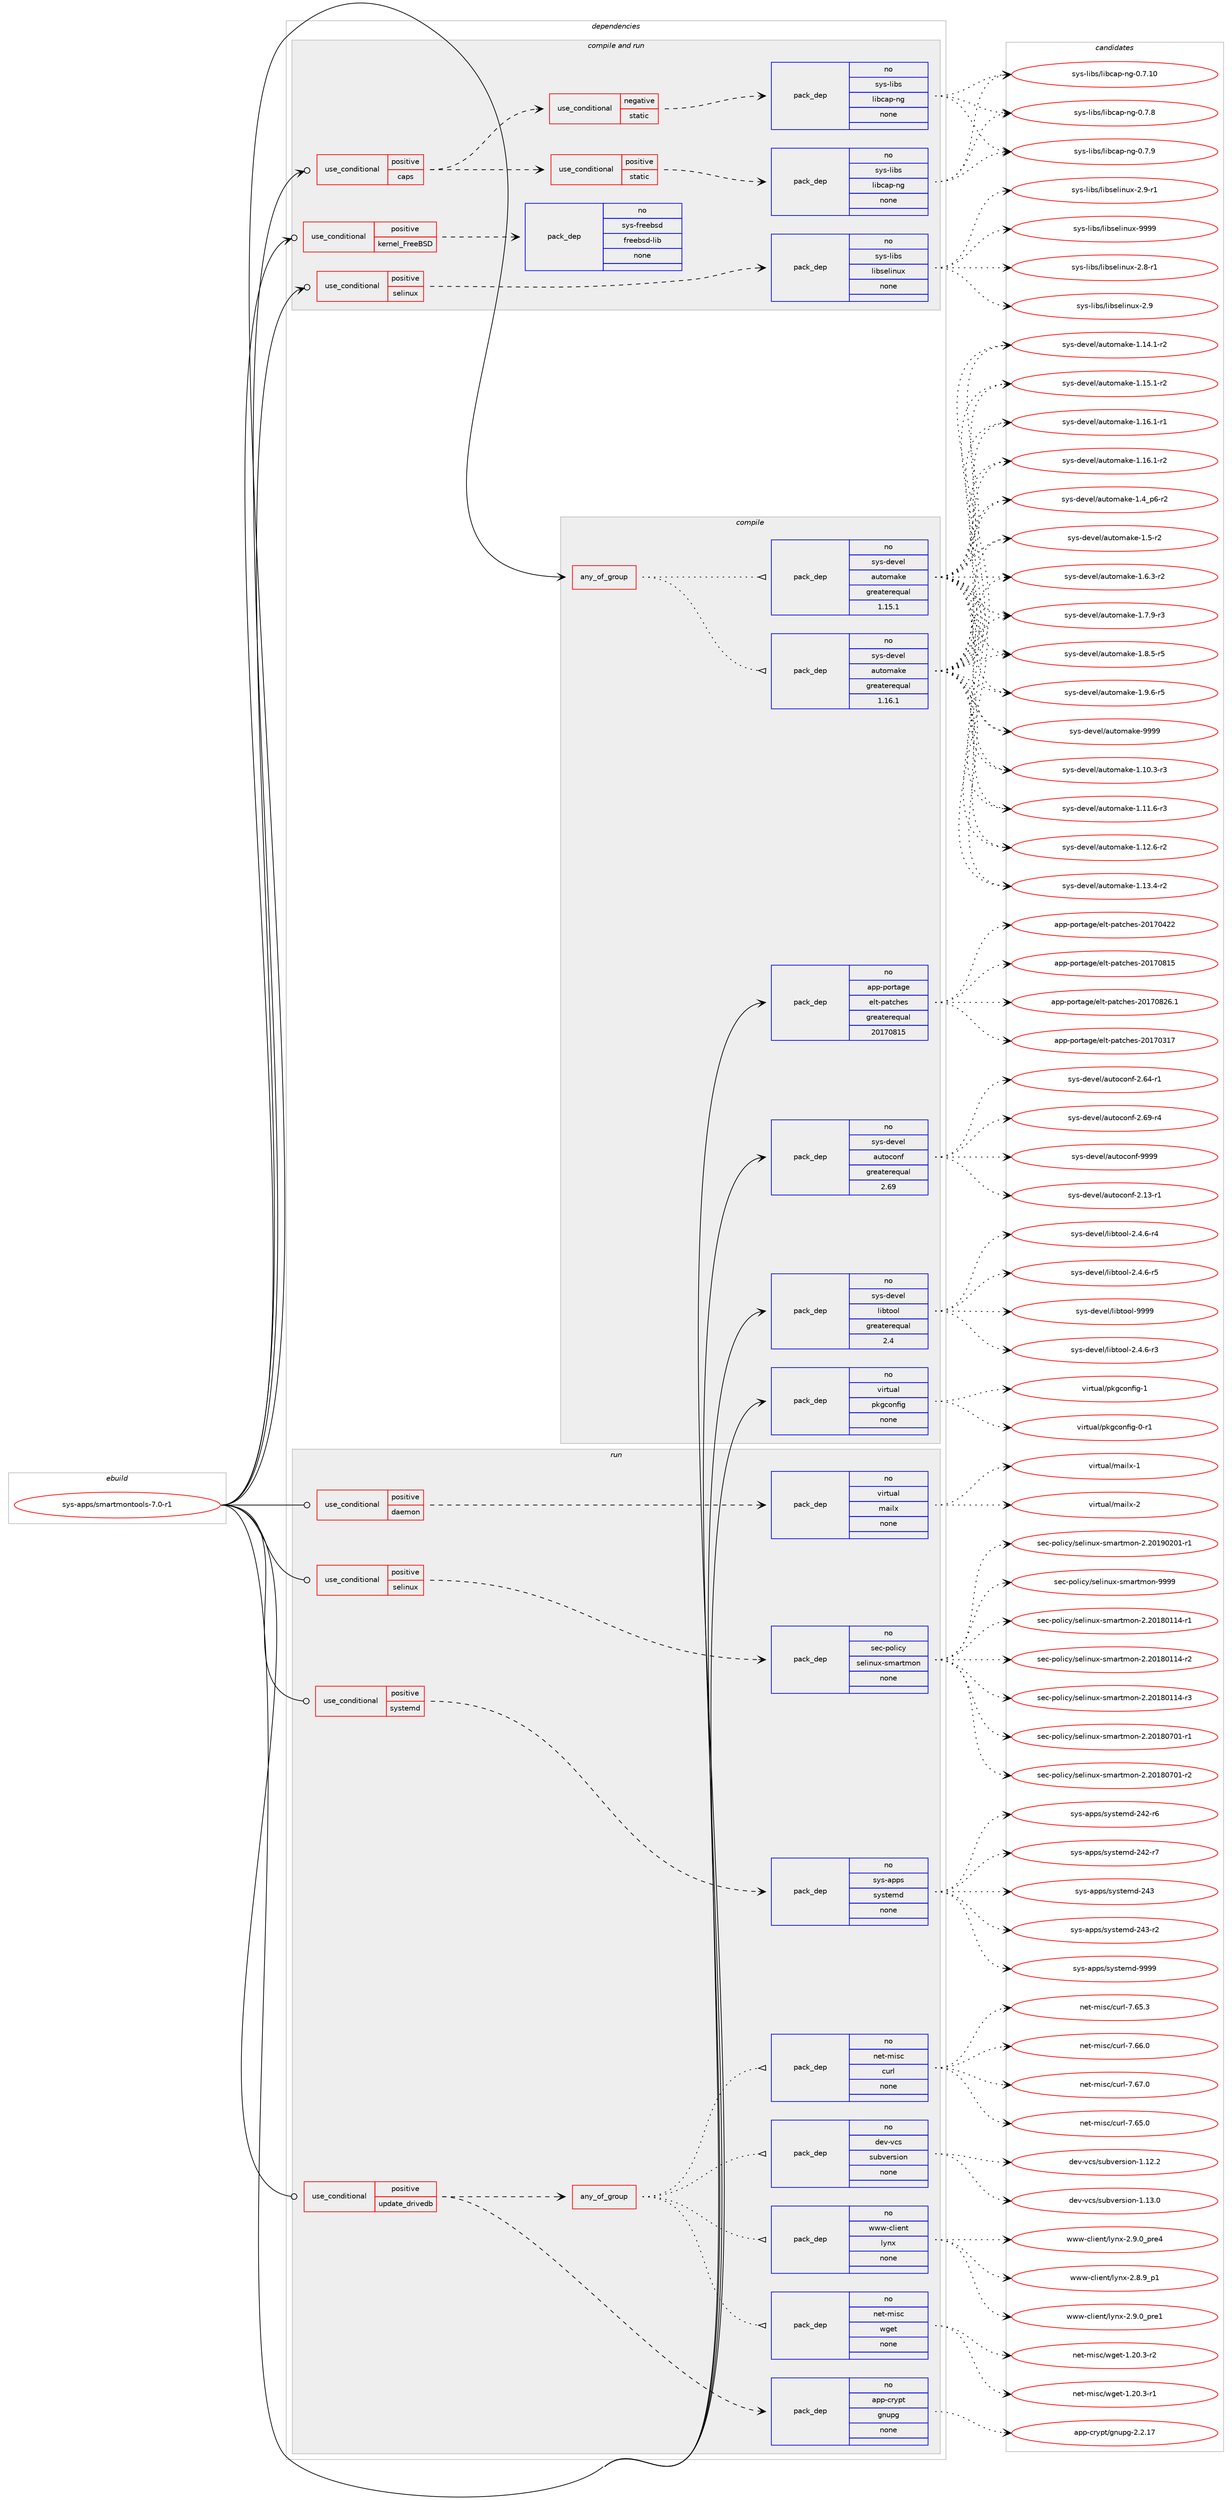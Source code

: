digraph prolog {

# *************
# Graph options
# *************

newrank=true;
concentrate=true;
compound=true;
graph [rankdir=LR,fontname=Helvetica,fontsize=10,ranksep=1.5];#, ranksep=2.5, nodesep=0.2];
edge  [arrowhead=vee];
node  [fontname=Helvetica,fontsize=10];

# **********
# The ebuild
# **********

subgraph cluster_leftcol {
color=gray;
rank=same;
label=<<i>ebuild</i>>;
id [label="sys-apps/smartmontools-7.0-r1", color=red, width=4, href="../sys-apps/smartmontools-7.0-r1.svg"];
}

# ****************
# The dependencies
# ****************

subgraph cluster_midcol {
color=gray;
label=<<i>dependencies</i>>;
subgraph cluster_compile {
fillcolor="#eeeeee";
style=filled;
label=<<i>compile</i>>;
subgraph any14857 {
dependency878030 [label=<<TABLE BORDER="0" CELLBORDER="1" CELLSPACING="0" CELLPADDING="4"><TR><TD CELLPADDING="10">any_of_group</TD></TR></TABLE>>, shape=none, color=red];subgraph pack651110 {
dependency878031 [label=<<TABLE BORDER="0" CELLBORDER="1" CELLSPACING="0" CELLPADDING="4" WIDTH="220"><TR><TD ROWSPAN="6" CELLPADDING="30">pack_dep</TD></TR><TR><TD WIDTH="110">no</TD></TR><TR><TD>sys-devel</TD></TR><TR><TD>automake</TD></TR><TR><TD>greaterequal</TD></TR><TR><TD>1.16.1</TD></TR></TABLE>>, shape=none, color=blue];
}
dependency878030:e -> dependency878031:w [weight=20,style="dotted",arrowhead="oinv"];
subgraph pack651111 {
dependency878032 [label=<<TABLE BORDER="0" CELLBORDER="1" CELLSPACING="0" CELLPADDING="4" WIDTH="220"><TR><TD ROWSPAN="6" CELLPADDING="30">pack_dep</TD></TR><TR><TD WIDTH="110">no</TD></TR><TR><TD>sys-devel</TD></TR><TR><TD>automake</TD></TR><TR><TD>greaterequal</TD></TR><TR><TD>1.15.1</TD></TR></TABLE>>, shape=none, color=blue];
}
dependency878030:e -> dependency878032:w [weight=20,style="dotted",arrowhead="oinv"];
}
id:e -> dependency878030:w [weight=20,style="solid",arrowhead="vee"];
subgraph pack651112 {
dependency878033 [label=<<TABLE BORDER="0" CELLBORDER="1" CELLSPACING="0" CELLPADDING="4" WIDTH="220"><TR><TD ROWSPAN="6" CELLPADDING="30">pack_dep</TD></TR><TR><TD WIDTH="110">no</TD></TR><TR><TD>app-portage</TD></TR><TR><TD>elt-patches</TD></TR><TR><TD>greaterequal</TD></TR><TR><TD>20170815</TD></TR></TABLE>>, shape=none, color=blue];
}
id:e -> dependency878033:w [weight=20,style="solid",arrowhead="vee"];
subgraph pack651113 {
dependency878034 [label=<<TABLE BORDER="0" CELLBORDER="1" CELLSPACING="0" CELLPADDING="4" WIDTH="220"><TR><TD ROWSPAN="6" CELLPADDING="30">pack_dep</TD></TR><TR><TD WIDTH="110">no</TD></TR><TR><TD>sys-devel</TD></TR><TR><TD>autoconf</TD></TR><TR><TD>greaterequal</TD></TR><TR><TD>2.69</TD></TR></TABLE>>, shape=none, color=blue];
}
id:e -> dependency878034:w [weight=20,style="solid",arrowhead="vee"];
subgraph pack651114 {
dependency878035 [label=<<TABLE BORDER="0" CELLBORDER="1" CELLSPACING="0" CELLPADDING="4" WIDTH="220"><TR><TD ROWSPAN="6" CELLPADDING="30">pack_dep</TD></TR><TR><TD WIDTH="110">no</TD></TR><TR><TD>sys-devel</TD></TR><TR><TD>libtool</TD></TR><TR><TD>greaterequal</TD></TR><TR><TD>2.4</TD></TR></TABLE>>, shape=none, color=blue];
}
id:e -> dependency878035:w [weight=20,style="solid",arrowhead="vee"];
subgraph pack651115 {
dependency878036 [label=<<TABLE BORDER="0" CELLBORDER="1" CELLSPACING="0" CELLPADDING="4" WIDTH="220"><TR><TD ROWSPAN="6" CELLPADDING="30">pack_dep</TD></TR><TR><TD WIDTH="110">no</TD></TR><TR><TD>virtual</TD></TR><TR><TD>pkgconfig</TD></TR><TR><TD>none</TD></TR><TR><TD></TD></TR></TABLE>>, shape=none, color=blue];
}
id:e -> dependency878036:w [weight=20,style="solid",arrowhead="vee"];
}
subgraph cluster_compileandrun {
fillcolor="#eeeeee";
style=filled;
label=<<i>compile and run</i>>;
subgraph cond211540 {
dependency878037 [label=<<TABLE BORDER="0" CELLBORDER="1" CELLSPACING="0" CELLPADDING="4"><TR><TD ROWSPAN="3" CELLPADDING="10">use_conditional</TD></TR><TR><TD>positive</TD></TR><TR><TD>caps</TD></TR></TABLE>>, shape=none, color=red];
subgraph cond211541 {
dependency878038 [label=<<TABLE BORDER="0" CELLBORDER="1" CELLSPACING="0" CELLPADDING="4"><TR><TD ROWSPAN="3" CELLPADDING="10">use_conditional</TD></TR><TR><TD>positive</TD></TR><TR><TD>static</TD></TR></TABLE>>, shape=none, color=red];
subgraph pack651116 {
dependency878039 [label=<<TABLE BORDER="0" CELLBORDER="1" CELLSPACING="0" CELLPADDING="4" WIDTH="220"><TR><TD ROWSPAN="6" CELLPADDING="30">pack_dep</TD></TR><TR><TD WIDTH="110">no</TD></TR><TR><TD>sys-libs</TD></TR><TR><TD>libcap-ng</TD></TR><TR><TD>none</TD></TR><TR><TD></TD></TR></TABLE>>, shape=none, color=blue];
}
dependency878038:e -> dependency878039:w [weight=20,style="dashed",arrowhead="vee"];
}
dependency878037:e -> dependency878038:w [weight=20,style="dashed",arrowhead="vee"];
subgraph cond211542 {
dependency878040 [label=<<TABLE BORDER="0" CELLBORDER="1" CELLSPACING="0" CELLPADDING="4"><TR><TD ROWSPAN="3" CELLPADDING="10">use_conditional</TD></TR><TR><TD>negative</TD></TR><TR><TD>static</TD></TR></TABLE>>, shape=none, color=red];
subgraph pack651117 {
dependency878041 [label=<<TABLE BORDER="0" CELLBORDER="1" CELLSPACING="0" CELLPADDING="4" WIDTH="220"><TR><TD ROWSPAN="6" CELLPADDING="30">pack_dep</TD></TR><TR><TD WIDTH="110">no</TD></TR><TR><TD>sys-libs</TD></TR><TR><TD>libcap-ng</TD></TR><TR><TD>none</TD></TR><TR><TD></TD></TR></TABLE>>, shape=none, color=blue];
}
dependency878040:e -> dependency878041:w [weight=20,style="dashed",arrowhead="vee"];
}
dependency878037:e -> dependency878040:w [weight=20,style="dashed",arrowhead="vee"];
}
id:e -> dependency878037:w [weight=20,style="solid",arrowhead="odotvee"];
subgraph cond211543 {
dependency878042 [label=<<TABLE BORDER="0" CELLBORDER="1" CELLSPACING="0" CELLPADDING="4"><TR><TD ROWSPAN="3" CELLPADDING="10">use_conditional</TD></TR><TR><TD>positive</TD></TR><TR><TD>kernel_FreeBSD</TD></TR></TABLE>>, shape=none, color=red];
subgraph pack651118 {
dependency878043 [label=<<TABLE BORDER="0" CELLBORDER="1" CELLSPACING="0" CELLPADDING="4" WIDTH="220"><TR><TD ROWSPAN="6" CELLPADDING="30">pack_dep</TD></TR><TR><TD WIDTH="110">no</TD></TR><TR><TD>sys-freebsd</TD></TR><TR><TD>freebsd-lib</TD></TR><TR><TD>none</TD></TR><TR><TD></TD></TR></TABLE>>, shape=none, color=blue];
}
dependency878042:e -> dependency878043:w [weight=20,style="dashed",arrowhead="vee"];
}
id:e -> dependency878042:w [weight=20,style="solid",arrowhead="odotvee"];
subgraph cond211544 {
dependency878044 [label=<<TABLE BORDER="0" CELLBORDER="1" CELLSPACING="0" CELLPADDING="4"><TR><TD ROWSPAN="3" CELLPADDING="10">use_conditional</TD></TR><TR><TD>positive</TD></TR><TR><TD>selinux</TD></TR></TABLE>>, shape=none, color=red];
subgraph pack651119 {
dependency878045 [label=<<TABLE BORDER="0" CELLBORDER="1" CELLSPACING="0" CELLPADDING="4" WIDTH="220"><TR><TD ROWSPAN="6" CELLPADDING="30">pack_dep</TD></TR><TR><TD WIDTH="110">no</TD></TR><TR><TD>sys-libs</TD></TR><TR><TD>libselinux</TD></TR><TR><TD>none</TD></TR><TR><TD></TD></TR></TABLE>>, shape=none, color=blue];
}
dependency878044:e -> dependency878045:w [weight=20,style="dashed",arrowhead="vee"];
}
id:e -> dependency878044:w [weight=20,style="solid",arrowhead="odotvee"];
}
subgraph cluster_run {
fillcolor="#eeeeee";
style=filled;
label=<<i>run</i>>;
subgraph cond211545 {
dependency878046 [label=<<TABLE BORDER="0" CELLBORDER="1" CELLSPACING="0" CELLPADDING="4"><TR><TD ROWSPAN="3" CELLPADDING="10">use_conditional</TD></TR><TR><TD>positive</TD></TR><TR><TD>daemon</TD></TR></TABLE>>, shape=none, color=red];
subgraph pack651120 {
dependency878047 [label=<<TABLE BORDER="0" CELLBORDER="1" CELLSPACING="0" CELLPADDING="4" WIDTH="220"><TR><TD ROWSPAN="6" CELLPADDING="30">pack_dep</TD></TR><TR><TD WIDTH="110">no</TD></TR><TR><TD>virtual</TD></TR><TR><TD>mailx</TD></TR><TR><TD>none</TD></TR><TR><TD></TD></TR></TABLE>>, shape=none, color=blue];
}
dependency878046:e -> dependency878047:w [weight=20,style="dashed",arrowhead="vee"];
}
id:e -> dependency878046:w [weight=20,style="solid",arrowhead="odot"];
subgraph cond211546 {
dependency878048 [label=<<TABLE BORDER="0" CELLBORDER="1" CELLSPACING="0" CELLPADDING="4"><TR><TD ROWSPAN="3" CELLPADDING="10">use_conditional</TD></TR><TR><TD>positive</TD></TR><TR><TD>selinux</TD></TR></TABLE>>, shape=none, color=red];
subgraph pack651121 {
dependency878049 [label=<<TABLE BORDER="0" CELLBORDER="1" CELLSPACING="0" CELLPADDING="4" WIDTH="220"><TR><TD ROWSPAN="6" CELLPADDING="30">pack_dep</TD></TR><TR><TD WIDTH="110">no</TD></TR><TR><TD>sec-policy</TD></TR><TR><TD>selinux-smartmon</TD></TR><TR><TD>none</TD></TR><TR><TD></TD></TR></TABLE>>, shape=none, color=blue];
}
dependency878048:e -> dependency878049:w [weight=20,style="dashed",arrowhead="vee"];
}
id:e -> dependency878048:w [weight=20,style="solid",arrowhead="odot"];
subgraph cond211547 {
dependency878050 [label=<<TABLE BORDER="0" CELLBORDER="1" CELLSPACING="0" CELLPADDING="4"><TR><TD ROWSPAN="3" CELLPADDING="10">use_conditional</TD></TR><TR><TD>positive</TD></TR><TR><TD>systemd</TD></TR></TABLE>>, shape=none, color=red];
subgraph pack651122 {
dependency878051 [label=<<TABLE BORDER="0" CELLBORDER="1" CELLSPACING="0" CELLPADDING="4" WIDTH="220"><TR><TD ROWSPAN="6" CELLPADDING="30">pack_dep</TD></TR><TR><TD WIDTH="110">no</TD></TR><TR><TD>sys-apps</TD></TR><TR><TD>systemd</TD></TR><TR><TD>none</TD></TR><TR><TD></TD></TR></TABLE>>, shape=none, color=blue];
}
dependency878050:e -> dependency878051:w [weight=20,style="dashed",arrowhead="vee"];
}
id:e -> dependency878050:w [weight=20,style="solid",arrowhead="odot"];
subgraph cond211548 {
dependency878052 [label=<<TABLE BORDER="0" CELLBORDER="1" CELLSPACING="0" CELLPADDING="4"><TR><TD ROWSPAN="3" CELLPADDING="10">use_conditional</TD></TR><TR><TD>positive</TD></TR><TR><TD>update_drivedb</TD></TR></TABLE>>, shape=none, color=red];
subgraph pack651123 {
dependency878053 [label=<<TABLE BORDER="0" CELLBORDER="1" CELLSPACING="0" CELLPADDING="4" WIDTH="220"><TR><TD ROWSPAN="6" CELLPADDING="30">pack_dep</TD></TR><TR><TD WIDTH="110">no</TD></TR><TR><TD>app-crypt</TD></TR><TR><TD>gnupg</TD></TR><TR><TD>none</TD></TR><TR><TD></TD></TR></TABLE>>, shape=none, color=blue];
}
dependency878052:e -> dependency878053:w [weight=20,style="dashed",arrowhead="vee"];
subgraph any14858 {
dependency878054 [label=<<TABLE BORDER="0" CELLBORDER="1" CELLSPACING="0" CELLPADDING="4"><TR><TD CELLPADDING="10">any_of_group</TD></TR></TABLE>>, shape=none, color=red];subgraph pack651124 {
dependency878055 [label=<<TABLE BORDER="0" CELLBORDER="1" CELLSPACING="0" CELLPADDING="4" WIDTH="220"><TR><TD ROWSPAN="6" CELLPADDING="30">pack_dep</TD></TR><TR><TD WIDTH="110">no</TD></TR><TR><TD>net-misc</TD></TR><TR><TD>curl</TD></TR><TR><TD>none</TD></TR><TR><TD></TD></TR></TABLE>>, shape=none, color=blue];
}
dependency878054:e -> dependency878055:w [weight=20,style="dotted",arrowhead="oinv"];
subgraph pack651125 {
dependency878056 [label=<<TABLE BORDER="0" CELLBORDER="1" CELLSPACING="0" CELLPADDING="4" WIDTH="220"><TR><TD ROWSPAN="6" CELLPADDING="30">pack_dep</TD></TR><TR><TD WIDTH="110">no</TD></TR><TR><TD>net-misc</TD></TR><TR><TD>wget</TD></TR><TR><TD>none</TD></TR><TR><TD></TD></TR></TABLE>>, shape=none, color=blue];
}
dependency878054:e -> dependency878056:w [weight=20,style="dotted",arrowhead="oinv"];
subgraph pack651126 {
dependency878057 [label=<<TABLE BORDER="0" CELLBORDER="1" CELLSPACING="0" CELLPADDING="4" WIDTH="220"><TR><TD ROWSPAN="6" CELLPADDING="30">pack_dep</TD></TR><TR><TD WIDTH="110">no</TD></TR><TR><TD>www-client</TD></TR><TR><TD>lynx</TD></TR><TR><TD>none</TD></TR><TR><TD></TD></TR></TABLE>>, shape=none, color=blue];
}
dependency878054:e -> dependency878057:w [weight=20,style="dotted",arrowhead="oinv"];
subgraph pack651127 {
dependency878058 [label=<<TABLE BORDER="0" CELLBORDER="1" CELLSPACING="0" CELLPADDING="4" WIDTH="220"><TR><TD ROWSPAN="6" CELLPADDING="30">pack_dep</TD></TR><TR><TD WIDTH="110">no</TD></TR><TR><TD>dev-vcs</TD></TR><TR><TD>subversion</TD></TR><TR><TD>none</TD></TR><TR><TD></TD></TR></TABLE>>, shape=none, color=blue];
}
dependency878054:e -> dependency878058:w [weight=20,style="dotted",arrowhead="oinv"];
}
dependency878052:e -> dependency878054:w [weight=20,style="dashed",arrowhead="vee"];
}
id:e -> dependency878052:w [weight=20,style="solid",arrowhead="odot"];
}
}

# **************
# The candidates
# **************

subgraph cluster_choices {
rank=same;
color=gray;
label=<<i>candidates</i>>;

subgraph choice651110 {
color=black;
nodesep=1;
choice11512111545100101118101108479711711611110997107101454946494846514511451 [label="sys-devel/automake-1.10.3-r3", color=red, width=4,href="../sys-devel/automake-1.10.3-r3.svg"];
choice11512111545100101118101108479711711611110997107101454946494946544511451 [label="sys-devel/automake-1.11.6-r3", color=red, width=4,href="../sys-devel/automake-1.11.6-r3.svg"];
choice11512111545100101118101108479711711611110997107101454946495046544511450 [label="sys-devel/automake-1.12.6-r2", color=red, width=4,href="../sys-devel/automake-1.12.6-r2.svg"];
choice11512111545100101118101108479711711611110997107101454946495146524511450 [label="sys-devel/automake-1.13.4-r2", color=red, width=4,href="../sys-devel/automake-1.13.4-r2.svg"];
choice11512111545100101118101108479711711611110997107101454946495246494511450 [label="sys-devel/automake-1.14.1-r2", color=red, width=4,href="../sys-devel/automake-1.14.1-r2.svg"];
choice11512111545100101118101108479711711611110997107101454946495346494511450 [label="sys-devel/automake-1.15.1-r2", color=red, width=4,href="../sys-devel/automake-1.15.1-r2.svg"];
choice11512111545100101118101108479711711611110997107101454946495446494511449 [label="sys-devel/automake-1.16.1-r1", color=red, width=4,href="../sys-devel/automake-1.16.1-r1.svg"];
choice11512111545100101118101108479711711611110997107101454946495446494511450 [label="sys-devel/automake-1.16.1-r2", color=red, width=4,href="../sys-devel/automake-1.16.1-r2.svg"];
choice115121115451001011181011084797117116111109971071014549465295112544511450 [label="sys-devel/automake-1.4_p6-r2", color=red, width=4,href="../sys-devel/automake-1.4_p6-r2.svg"];
choice11512111545100101118101108479711711611110997107101454946534511450 [label="sys-devel/automake-1.5-r2", color=red, width=4,href="../sys-devel/automake-1.5-r2.svg"];
choice115121115451001011181011084797117116111109971071014549465446514511450 [label="sys-devel/automake-1.6.3-r2", color=red, width=4,href="../sys-devel/automake-1.6.3-r2.svg"];
choice115121115451001011181011084797117116111109971071014549465546574511451 [label="sys-devel/automake-1.7.9-r3", color=red, width=4,href="../sys-devel/automake-1.7.9-r3.svg"];
choice115121115451001011181011084797117116111109971071014549465646534511453 [label="sys-devel/automake-1.8.5-r5", color=red, width=4,href="../sys-devel/automake-1.8.5-r5.svg"];
choice115121115451001011181011084797117116111109971071014549465746544511453 [label="sys-devel/automake-1.9.6-r5", color=red, width=4,href="../sys-devel/automake-1.9.6-r5.svg"];
choice115121115451001011181011084797117116111109971071014557575757 [label="sys-devel/automake-9999", color=red, width=4,href="../sys-devel/automake-9999.svg"];
dependency878031:e -> choice11512111545100101118101108479711711611110997107101454946494846514511451:w [style=dotted,weight="100"];
dependency878031:e -> choice11512111545100101118101108479711711611110997107101454946494946544511451:w [style=dotted,weight="100"];
dependency878031:e -> choice11512111545100101118101108479711711611110997107101454946495046544511450:w [style=dotted,weight="100"];
dependency878031:e -> choice11512111545100101118101108479711711611110997107101454946495146524511450:w [style=dotted,weight="100"];
dependency878031:e -> choice11512111545100101118101108479711711611110997107101454946495246494511450:w [style=dotted,weight="100"];
dependency878031:e -> choice11512111545100101118101108479711711611110997107101454946495346494511450:w [style=dotted,weight="100"];
dependency878031:e -> choice11512111545100101118101108479711711611110997107101454946495446494511449:w [style=dotted,weight="100"];
dependency878031:e -> choice11512111545100101118101108479711711611110997107101454946495446494511450:w [style=dotted,weight="100"];
dependency878031:e -> choice115121115451001011181011084797117116111109971071014549465295112544511450:w [style=dotted,weight="100"];
dependency878031:e -> choice11512111545100101118101108479711711611110997107101454946534511450:w [style=dotted,weight="100"];
dependency878031:e -> choice115121115451001011181011084797117116111109971071014549465446514511450:w [style=dotted,weight="100"];
dependency878031:e -> choice115121115451001011181011084797117116111109971071014549465546574511451:w [style=dotted,weight="100"];
dependency878031:e -> choice115121115451001011181011084797117116111109971071014549465646534511453:w [style=dotted,weight="100"];
dependency878031:e -> choice115121115451001011181011084797117116111109971071014549465746544511453:w [style=dotted,weight="100"];
dependency878031:e -> choice115121115451001011181011084797117116111109971071014557575757:w [style=dotted,weight="100"];
}
subgraph choice651111 {
color=black;
nodesep=1;
choice11512111545100101118101108479711711611110997107101454946494846514511451 [label="sys-devel/automake-1.10.3-r3", color=red, width=4,href="../sys-devel/automake-1.10.3-r3.svg"];
choice11512111545100101118101108479711711611110997107101454946494946544511451 [label="sys-devel/automake-1.11.6-r3", color=red, width=4,href="../sys-devel/automake-1.11.6-r3.svg"];
choice11512111545100101118101108479711711611110997107101454946495046544511450 [label="sys-devel/automake-1.12.6-r2", color=red, width=4,href="../sys-devel/automake-1.12.6-r2.svg"];
choice11512111545100101118101108479711711611110997107101454946495146524511450 [label="sys-devel/automake-1.13.4-r2", color=red, width=4,href="../sys-devel/automake-1.13.4-r2.svg"];
choice11512111545100101118101108479711711611110997107101454946495246494511450 [label="sys-devel/automake-1.14.1-r2", color=red, width=4,href="../sys-devel/automake-1.14.1-r2.svg"];
choice11512111545100101118101108479711711611110997107101454946495346494511450 [label="sys-devel/automake-1.15.1-r2", color=red, width=4,href="../sys-devel/automake-1.15.1-r2.svg"];
choice11512111545100101118101108479711711611110997107101454946495446494511449 [label="sys-devel/automake-1.16.1-r1", color=red, width=4,href="../sys-devel/automake-1.16.1-r1.svg"];
choice11512111545100101118101108479711711611110997107101454946495446494511450 [label="sys-devel/automake-1.16.1-r2", color=red, width=4,href="../sys-devel/automake-1.16.1-r2.svg"];
choice115121115451001011181011084797117116111109971071014549465295112544511450 [label="sys-devel/automake-1.4_p6-r2", color=red, width=4,href="../sys-devel/automake-1.4_p6-r2.svg"];
choice11512111545100101118101108479711711611110997107101454946534511450 [label="sys-devel/automake-1.5-r2", color=red, width=4,href="../sys-devel/automake-1.5-r2.svg"];
choice115121115451001011181011084797117116111109971071014549465446514511450 [label="sys-devel/automake-1.6.3-r2", color=red, width=4,href="../sys-devel/automake-1.6.3-r2.svg"];
choice115121115451001011181011084797117116111109971071014549465546574511451 [label="sys-devel/automake-1.7.9-r3", color=red, width=4,href="../sys-devel/automake-1.7.9-r3.svg"];
choice115121115451001011181011084797117116111109971071014549465646534511453 [label="sys-devel/automake-1.8.5-r5", color=red, width=4,href="../sys-devel/automake-1.8.5-r5.svg"];
choice115121115451001011181011084797117116111109971071014549465746544511453 [label="sys-devel/automake-1.9.6-r5", color=red, width=4,href="../sys-devel/automake-1.9.6-r5.svg"];
choice115121115451001011181011084797117116111109971071014557575757 [label="sys-devel/automake-9999", color=red, width=4,href="../sys-devel/automake-9999.svg"];
dependency878032:e -> choice11512111545100101118101108479711711611110997107101454946494846514511451:w [style=dotted,weight="100"];
dependency878032:e -> choice11512111545100101118101108479711711611110997107101454946494946544511451:w [style=dotted,weight="100"];
dependency878032:e -> choice11512111545100101118101108479711711611110997107101454946495046544511450:w [style=dotted,weight="100"];
dependency878032:e -> choice11512111545100101118101108479711711611110997107101454946495146524511450:w [style=dotted,weight="100"];
dependency878032:e -> choice11512111545100101118101108479711711611110997107101454946495246494511450:w [style=dotted,weight="100"];
dependency878032:e -> choice11512111545100101118101108479711711611110997107101454946495346494511450:w [style=dotted,weight="100"];
dependency878032:e -> choice11512111545100101118101108479711711611110997107101454946495446494511449:w [style=dotted,weight="100"];
dependency878032:e -> choice11512111545100101118101108479711711611110997107101454946495446494511450:w [style=dotted,weight="100"];
dependency878032:e -> choice115121115451001011181011084797117116111109971071014549465295112544511450:w [style=dotted,weight="100"];
dependency878032:e -> choice11512111545100101118101108479711711611110997107101454946534511450:w [style=dotted,weight="100"];
dependency878032:e -> choice115121115451001011181011084797117116111109971071014549465446514511450:w [style=dotted,weight="100"];
dependency878032:e -> choice115121115451001011181011084797117116111109971071014549465546574511451:w [style=dotted,weight="100"];
dependency878032:e -> choice115121115451001011181011084797117116111109971071014549465646534511453:w [style=dotted,weight="100"];
dependency878032:e -> choice115121115451001011181011084797117116111109971071014549465746544511453:w [style=dotted,weight="100"];
dependency878032:e -> choice115121115451001011181011084797117116111109971071014557575757:w [style=dotted,weight="100"];
}
subgraph choice651112 {
color=black;
nodesep=1;
choice97112112451121111141169710310147101108116451129711699104101115455048495548514955 [label="app-portage/elt-patches-20170317", color=red, width=4,href="../app-portage/elt-patches-20170317.svg"];
choice97112112451121111141169710310147101108116451129711699104101115455048495548525050 [label="app-portage/elt-patches-20170422", color=red, width=4,href="../app-portage/elt-patches-20170422.svg"];
choice97112112451121111141169710310147101108116451129711699104101115455048495548564953 [label="app-portage/elt-patches-20170815", color=red, width=4,href="../app-portage/elt-patches-20170815.svg"];
choice971121124511211111411697103101471011081164511297116991041011154550484955485650544649 [label="app-portage/elt-patches-20170826.1", color=red, width=4,href="../app-portage/elt-patches-20170826.1.svg"];
dependency878033:e -> choice97112112451121111141169710310147101108116451129711699104101115455048495548514955:w [style=dotted,weight="100"];
dependency878033:e -> choice97112112451121111141169710310147101108116451129711699104101115455048495548525050:w [style=dotted,weight="100"];
dependency878033:e -> choice97112112451121111141169710310147101108116451129711699104101115455048495548564953:w [style=dotted,weight="100"];
dependency878033:e -> choice971121124511211111411697103101471011081164511297116991041011154550484955485650544649:w [style=dotted,weight="100"];
}
subgraph choice651113 {
color=black;
nodesep=1;
choice1151211154510010111810110847971171161119911111010245504649514511449 [label="sys-devel/autoconf-2.13-r1", color=red, width=4,href="../sys-devel/autoconf-2.13-r1.svg"];
choice1151211154510010111810110847971171161119911111010245504654524511449 [label="sys-devel/autoconf-2.64-r1", color=red, width=4,href="../sys-devel/autoconf-2.64-r1.svg"];
choice1151211154510010111810110847971171161119911111010245504654574511452 [label="sys-devel/autoconf-2.69-r4", color=red, width=4,href="../sys-devel/autoconf-2.69-r4.svg"];
choice115121115451001011181011084797117116111991111101024557575757 [label="sys-devel/autoconf-9999", color=red, width=4,href="../sys-devel/autoconf-9999.svg"];
dependency878034:e -> choice1151211154510010111810110847971171161119911111010245504649514511449:w [style=dotted,weight="100"];
dependency878034:e -> choice1151211154510010111810110847971171161119911111010245504654524511449:w [style=dotted,weight="100"];
dependency878034:e -> choice1151211154510010111810110847971171161119911111010245504654574511452:w [style=dotted,weight="100"];
dependency878034:e -> choice115121115451001011181011084797117116111991111101024557575757:w [style=dotted,weight="100"];
}
subgraph choice651114 {
color=black;
nodesep=1;
choice1151211154510010111810110847108105981161111111084550465246544511451 [label="sys-devel/libtool-2.4.6-r3", color=red, width=4,href="../sys-devel/libtool-2.4.6-r3.svg"];
choice1151211154510010111810110847108105981161111111084550465246544511452 [label="sys-devel/libtool-2.4.6-r4", color=red, width=4,href="../sys-devel/libtool-2.4.6-r4.svg"];
choice1151211154510010111810110847108105981161111111084550465246544511453 [label="sys-devel/libtool-2.4.6-r5", color=red, width=4,href="../sys-devel/libtool-2.4.6-r5.svg"];
choice1151211154510010111810110847108105981161111111084557575757 [label="sys-devel/libtool-9999", color=red, width=4,href="../sys-devel/libtool-9999.svg"];
dependency878035:e -> choice1151211154510010111810110847108105981161111111084550465246544511451:w [style=dotted,weight="100"];
dependency878035:e -> choice1151211154510010111810110847108105981161111111084550465246544511452:w [style=dotted,weight="100"];
dependency878035:e -> choice1151211154510010111810110847108105981161111111084550465246544511453:w [style=dotted,weight="100"];
dependency878035:e -> choice1151211154510010111810110847108105981161111111084557575757:w [style=dotted,weight="100"];
}
subgraph choice651115 {
color=black;
nodesep=1;
choice11810511411611797108471121071039911111010210510345484511449 [label="virtual/pkgconfig-0-r1", color=red, width=4,href="../virtual/pkgconfig-0-r1.svg"];
choice1181051141161179710847112107103991111101021051034549 [label="virtual/pkgconfig-1", color=red, width=4,href="../virtual/pkgconfig-1.svg"];
dependency878036:e -> choice11810511411611797108471121071039911111010210510345484511449:w [style=dotted,weight="100"];
dependency878036:e -> choice1181051141161179710847112107103991111101021051034549:w [style=dotted,weight="100"];
}
subgraph choice651116 {
color=black;
nodesep=1;
choice1151211154510810598115471081059899971124511010345484655464948 [label="sys-libs/libcap-ng-0.7.10", color=red, width=4,href="../sys-libs/libcap-ng-0.7.10.svg"];
choice11512111545108105981154710810598999711245110103454846554656 [label="sys-libs/libcap-ng-0.7.8", color=red, width=4,href="../sys-libs/libcap-ng-0.7.8.svg"];
choice11512111545108105981154710810598999711245110103454846554657 [label="sys-libs/libcap-ng-0.7.9", color=red, width=4,href="../sys-libs/libcap-ng-0.7.9.svg"];
dependency878039:e -> choice1151211154510810598115471081059899971124511010345484655464948:w [style=dotted,weight="100"];
dependency878039:e -> choice11512111545108105981154710810598999711245110103454846554656:w [style=dotted,weight="100"];
dependency878039:e -> choice11512111545108105981154710810598999711245110103454846554657:w [style=dotted,weight="100"];
}
subgraph choice651117 {
color=black;
nodesep=1;
choice1151211154510810598115471081059899971124511010345484655464948 [label="sys-libs/libcap-ng-0.7.10", color=red, width=4,href="../sys-libs/libcap-ng-0.7.10.svg"];
choice11512111545108105981154710810598999711245110103454846554656 [label="sys-libs/libcap-ng-0.7.8", color=red, width=4,href="../sys-libs/libcap-ng-0.7.8.svg"];
choice11512111545108105981154710810598999711245110103454846554657 [label="sys-libs/libcap-ng-0.7.9", color=red, width=4,href="../sys-libs/libcap-ng-0.7.9.svg"];
dependency878041:e -> choice1151211154510810598115471081059899971124511010345484655464948:w [style=dotted,weight="100"];
dependency878041:e -> choice11512111545108105981154710810598999711245110103454846554656:w [style=dotted,weight="100"];
dependency878041:e -> choice11512111545108105981154710810598999711245110103454846554657:w [style=dotted,weight="100"];
}
subgraph choice651118 {
color=black;
nodesep=1;
}
subgraph choice651119 {
color=black;
nodesep=1;
choice11512111545108105981154710810598115101108105110117120455046564511449 [label="sys-libs/libselinux-2.8-r1", color=red, width=4,href="../sys-libs/libselinux-2.8-r1.svg"];
choice1151211154510810598115471081059811510110810511011712045504657 [label="sys-libs/libselinux-2.9", color=red, width=4,href="../sys-libs/libselinux-2.9.svg"];
choice11512111545108105981154710810598115101108105110117120455046574511449 [label="sys-libs/libselinux-2.9-r1", color=red, width=4,href="../sys-libs/libselinux-2.9-r1.svg"];
choice115121115451081059811547108105981151011081051101171204557575757 [label="sys-libs/libselinux-9999", color=red, width=4,href="../sys-libs/libselinux-9999.svg"];
dependency878045:e -> choice11512111545108105981154710810598115101108105110117120455046564511449:w [style=dotted,weight="100"];
dependency878045:e -> choice1151211154510810598115471081059811510110810511011712045504657:w [style=dotted,weight="100"];
dependency878045:e -> choice11512111545108105981154710810598115101108105110117120455046574511449:w [style=dotted,weight="100"];
dependency878045:e -> choice115121115451081059811547108105981151011081051101171204557575757:w [style=dotted,weight="100"];
}
subgraph choice651120 {
color=black;
nodesep=1;
choice1181051141161179710847109971051081204549 [label="virtual/mailx-1", color=red, width=4,href="../virtual/mailx-1.svg"];
choice1181051141161179710847109971051081204550 [label="virtual/mailx-2", color=red, width=4,href="../virtual/mailx-2.svg"];
dependency878047:e -> choice1181051141161179710847109971051081204549:w [style=dotted,weight="100"];
dependency878047:e -> choice1181051141161179710847109971051081204550:w [style=dotted,weight="100"];
}
subgraph choice651121 {
color=black;
nodesep=1;
choice11510199451121111081059912147115101108105110117120451151099711411610911111045504650484956484949524511449 [label="sec-policy/selinux-smartmon-2.20180114-r1", color=red, width=4,href="../sec-policy/selinux-smartmon-2.20180114-r1.svg"];
choice11510199451121111081059912147115101108105110117120451151099711411610911111045504650484956484949524511450 [label="sec-policy/selinux-smartmon-2.20180114-r2", color=red, width=4,href="../sec-policy/selinux-smartmon-2.20180114-r2.svg"];
choice11510199451121111081059912147115101108105110117120451151099711411610911111045504650484956484949524511451 [label="sec-policy/selinux-smartmon-2.20180114-r3", color=red, width=4,href="../sec-policy/selinux-smartmon-2.20180114-r3.svg"];
choice11510199451121111081059912147115101108105110117120451151099711411610911111045504650484956485548494511449 [label="sec-policy/selinux-smartmon-2.20180701-r1", color=red, width=4,href="../sec-policy/selinux-smartmon-2.20180701-r1.svg"];
choice11510199451121111081059912147115101108105110117120451151099711411610911111045504650484956485548494511450 [label="sec-policy/selinux-smartmon-2.20180701-r2", color=red, width=4,href="../sec-policy/selinux-smartmon-2.20180701-r2.svg"];
choice11510199451121111081059912147115101108105110117120451151099711411610911111045504650484957485048494511449 [label="sec-policy/selinux-smartmon-2.20190201-r1", color=red, width=4,href="../sec-policy/selinux-smartmon-2.20190201-r1.svg"];
choice1151019945112111108105991214711510110810511011712045115109971141161091111104557575757 [label="sec-policy/selinux-smartmon-9999", color=red, width=4,href="../sec-policy/selinux-smartmon-9999.svg"];
dependency878049:e -> choice11510199451121111081059912147115101108105110117120451151099711411610911111045504650484956484949524511449:w [style=dotted,weight="100"];
dependency878049:e -> choice11510199451121111081059912147115101108105110117120451151099711411610911111045504650484956484949524511450:w [style=dotted,weight="100"];
dependency878049:e -> choice11510199451121111081059912147115101108105110117120451151099711411610911111045504650484956484949524511451:w [style=dotted,weight="100"];
dependency878049:e -> choice11510199451121111081059912147115101108105110117120451151099711411610911111045504650484956485548494511449:w [style=dotted,weight="100"];
dependency878049:e -> choice11510199451121111081059912147115101108105110117120451151099711411610911111045504650484956485548494511450:w [style=dotted,weight="100"];
dependency878049:e -> choice11510199451121111081059912147115101108105110117120451151099711411610911111045504650484957485048494511449:w [style=dotted,weight="100"];
dependency878049:e -> choice1151019945112111108105991214711510110810511011712045115109971141161091111104557575757:w [style=dotted,weight="100"];
}
subgraph choice651122 {
color=black;
nodesep=1;
choice115121115459711211211547115121115116101109100455052504511454 [label="sys-apps/systemd-242-r6", color=red, width=4,href="../sys-apps/systemd-242-r6.svg"];
choice115121115459711211211547115121115116101109100455052504511455 [label="sys-apps/systemd-242-r7", color=red, width=4,href="../sys-apps/systemd-242-r7.svg"];
choice11512111545971121121154711512111511610110910045505251 [label="sys-apps/systemd-243", color=red, width=4,href="../sys-apps/systemd-243.svg"];
choice115121115459711211211547115121115116101109100455052514511450 [label="sys-apps/systemd-243-r2", color=red, width=4,href="../sys-apps/systemd-243-r2.svg"];
choice1151211154597112112115471151211151161011091004557575757 [label="sys-apps/systemd-9999", color=red, width=4,href="../sys-apps/systemd-9999.svg"];
dependency878051:e -> choice115121115459711211211547115121115116101109100455052504511454:w [style=dotted,weight="100"];
dependency878051:e -> choice115121115459711211211547115121115116101109100455052504511455:w [style=dotted,weight="100"];
dependency878051:e -> choice11512111545971121121154711512111511610110910045505251:w [style=dotted,weight="100"];
dependency878051:e -> choice115121115459711211211547115121115116101109100455052514511450:w [style=dotted,weight="100"];
dependency878051:e -> choice1151211154597112112115471151211151161011091004557575757:w [style=dotted,weight="100"];
}
subgraph choice651123 {
color=black;
nodesep=1;
choice9711211245991141211121164710311011711210345504650464955 [label="app-crypt/gnupg-2.2.17", color=red, width=4,href="../app-crypt/gnupg-2.2.17.svg"];
dependency878053:e -> choice9711211245991141211121164710311011711210345504650464955:w [style=dotted,weight="100"];
}
subgraph choice651124 {
color=black;
nodesep=1;
choice1101011164510910511599479911711410845554654534648 [label="net-misc/curl-7.65.0", color=red, width=4,href="../net-misc/curl-7.65.0.svg"];
choice1101011164510910511599479911711410845554654534651 [label="net-misc/curl-7.65.3", color=red, width=4,href="../net-misc/curl-7.65.3.svg"];
choice1101011164510910511599479911711410845554654544648 [label="net-misc/curl-7.66.0", color=red, width=4,href="../net-misc/curl-7.66.0.svg"];
choice1101011164510910511599479911711410845554654554648 [label="net-misc/curl-7.67.0", color=red, width=4,href="../net-misc/curl-7.67.0.svg"];
dependency878055:e -> choice1101011164510910511599479911711410845554654534648:w [style=dotted,weight="100"];
dependency878055:e -> choice1101011164510910511599479911711410845554654534651:w [style=dotted,weight="100"];
dependency878055:e -> choice1101011164510910511599479911711410845554654544648:w [style=dotted,weight="100"];
dependency878055:e -> choice1101011164510910511599479911711410845554654554648:w [style=dotted,weight="100"];
}
subgraph choice651125 {
color=black;
nodesep=1;
choice110101116451091051159947119103101116454946504846514511449 [label="net-misc/wget-1.20.3-r1", color=red, width=4,href="../net-misc/wget-1.20.3-r1.svg"];
choice110101116451091051159947119103101116454946504846514511450 [label="net-misc/wget-1.20.3-r2", color=red, width=4,href="../net-misc/wget-1.20.3-r2.svg"];
dependency878056:e -> choice110101116451091051159947119103101116454946504846514511449:w [style=dotted,weight="100"];
dependency878056:e -> choice110101116451091051159947119103101116454946504846514511450:w [style=dotted,weight="100"];
}
subgraph choice651126 {
color=black;
nodesep=1;
choice1191191194599108105101110116471081211101204550465646579511249 [label="www-client/lynx-2.8.9_p1", color=red, width=4,href="../www-client/lynx-2.8.9_p1.svg"];
choice1191191194599108105101110116471081211101204550465746489511211410149 [label="www-client/lynx-2.9.0_pre1", color=red, width=4,href="../www-client/lynx-2.9.0_pre1.svg"];
choice1191191194599108105101110116471081211101204550465746489511211410152 [label="www-client/lynx-2.9.0_pre4", color=red, width=4,href="../www-client/lynx-2.9.0_pre4.svg"];
dependency878057:e -> choice1191191194599108105101110116471081211101204550465646579511249:w [style=dotted,weight="100"];
dependency878057:e -> choice1191191194599108105101110116471081211101204550465746489511211410149:w [style=dotted,weight="100"];
dependency878057:e -> choice1191191194599108105101110116471081211101204550465746489511211410152:w [style=dotted,weight="100"];
}
subgraph choice651127 {
color=black;
nodesep=1;
choice1001011184511899115471151179811810111411510511111045494649504650 [label="dev-vcs/subversion-1.12.2", color=red, width=4,href="../dev-vcs/subversion-1.12.2.svg"];
choice1001011184511899115471151179811810111411510511111045494649514648 [label="dev-vcs/subversion-1.13.0", color=red, width=4,href="../dev-vcs/subversion-1.13.0.svg"];
dependency878058:e -> choice1001011184511899115471151179811810111411510511111045494649504650:w [style=dotted,weight="100"];
dependency878058:e -> choice1001011184511899115471151179811810111411510511111045494649514648:w [style=dotted,weight="100"];
}
}

}
